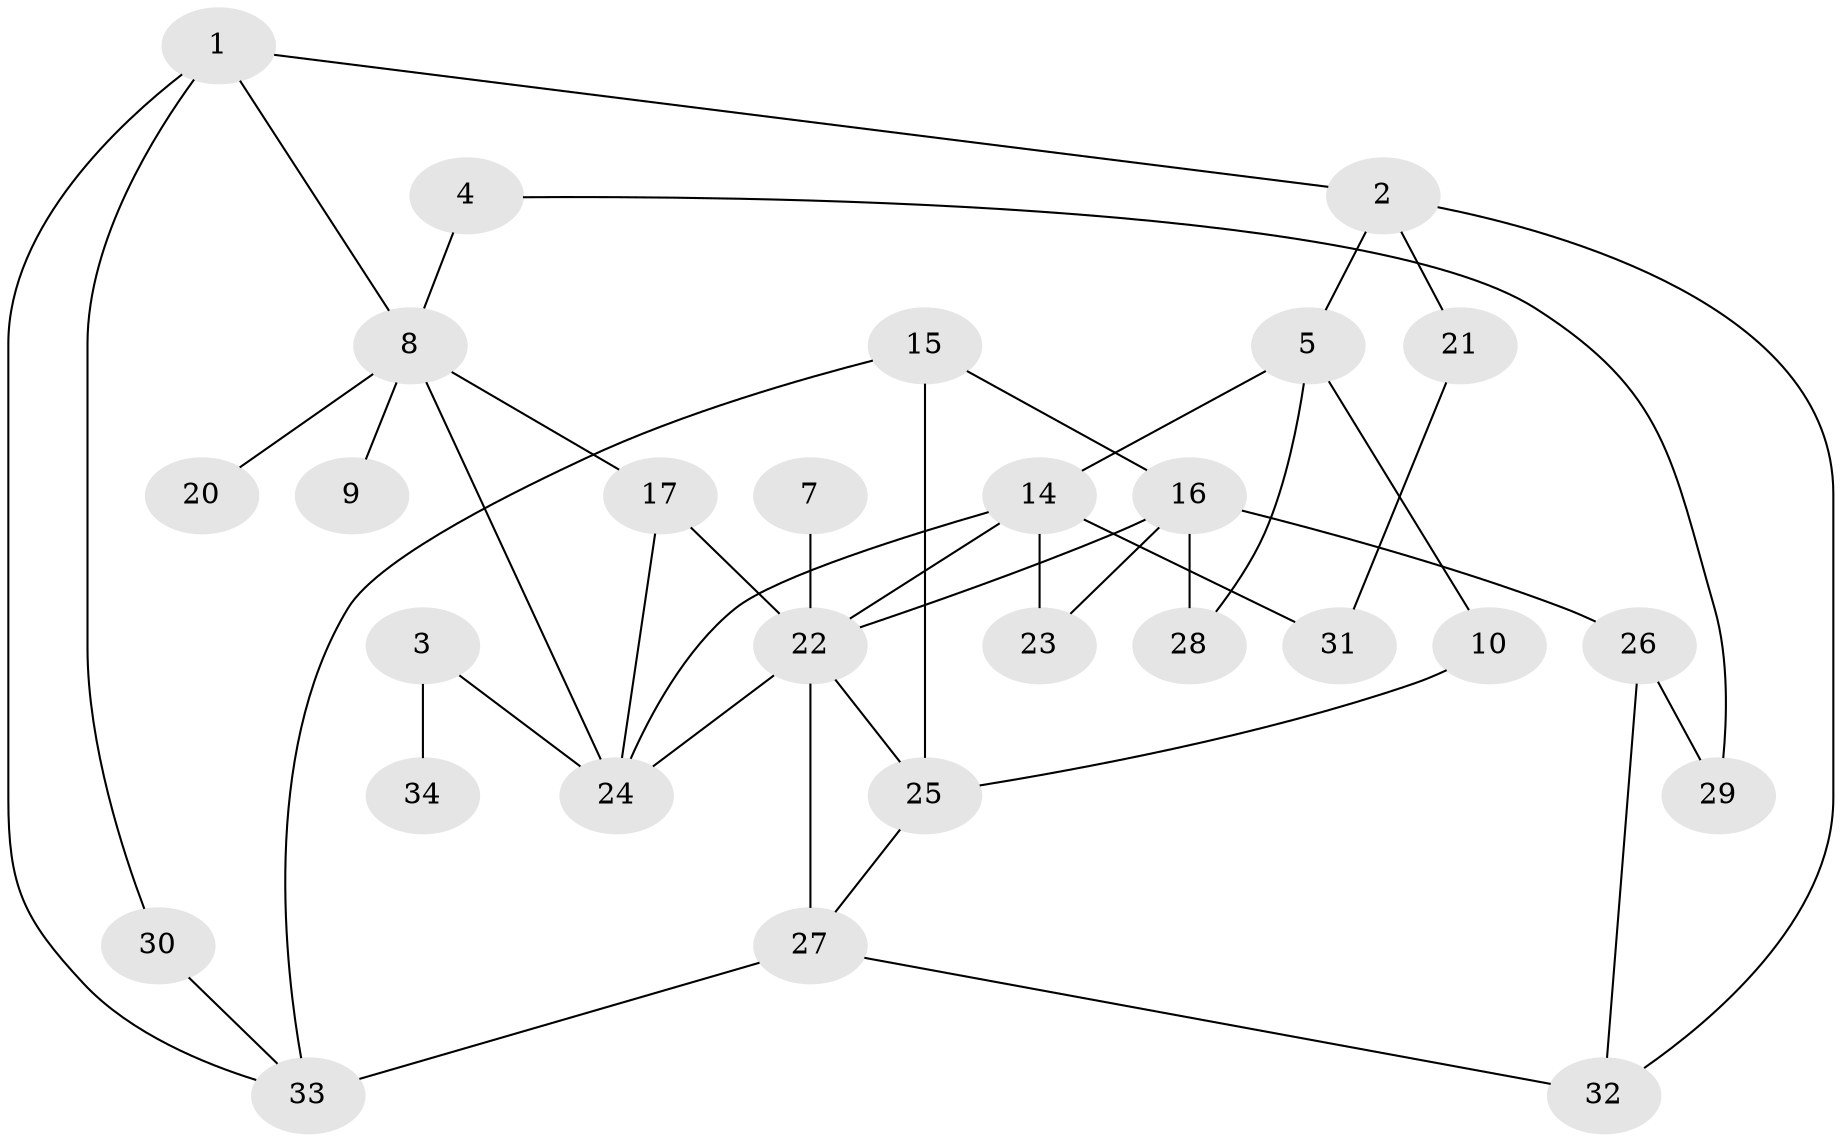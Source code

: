 // original degree distribution, {2: 0.34328358208955223, 3: 0.208955223880597, 5: 0.07462686567164178, 4: 0.07462686567164178, 1: 0.1791044776119403, 7: 0.014925373134328358, 0: 0.08955223880597014, 6: 0.014925373134328358}
// Generated by graph-tools (version 1.1) at 2025/35/03/04/25 23:35:50]
// undirected, 28 vertices, 43 edges
graph export_dot {
  node [color=gray90,style=filled];
  1;
  2;
  3;
  4;
  5;
  7;
  8;
  9;
  10;
  14;
  15;
  16;
  17;
  20;
  21;
  22;
  23;
  24;
  25;
  26;
  27;
  28;
  29;
  30;
  31;
  32;
  33;
  34;
  1 -- 2 [weight=1.0];
  1 -- 8 [weight=1.0];
  1 -- 30 [weight=1.0];
  1 -- 33 [weight=1.0];
  2 -- 5 [weight=1.0];
  2 -- 21 [weight=1.0];
  2 -- 32 [weight=1.0];
  3 -- 24 [weight=1.0];
  3 -- 34 [weight=1.0];
  4 -- 8 [weight=1.0];
  4 -- 29 [weight=1.0];
  5 -- 10 [weight=1.0];
  5 -- 14 [weight=1.0];
  5 -- 28 [weight=1.0];
  7 -- 22 [weight=1.0];
  8 -- 9 [weight=1.0];
  8 -- 17 [weight=1.0];
  8 -- 20 [weight=1.0];
  8 -- 24 [weight=1.0];
  10 -- 25 [weight=1.0];
  14 -- 22 [weight=1.0];
  14 -- 23 [weight=1.0];
  14 -- 24 [weight=1.0];
  14 -- 31 [weight=1.0];
  15 -- 16 [weight=1.0];
  15 -- 25 [weight=1.0];
  15 -- 33 [weight=1.0];
  16 -- 22 [weight=2.0];
  16 -- 23 [weight=1.0];
  16 -- 26 [weight=1.0];
  16 -- 28 [weight=1.0];
  17 -- 22 [weight=1.0];
  17 -- 24 [weight=1.0];
  21 -- 31 [weight=1.0];
  22 -- 24 [weight=1.0];
  22 -- 25 [weight=1.0];
  22 -- 27 [weight=1.0];
  25 -- 27 [weight=1.0];
  26 -- 29 [weight=1.0];
  26 -- 32 [weight=1.0];
  27 -- 32 [weight=1.0];
  27 -- 33 [weight=2.0];
  30 -- 33 [weight=1.0];
}
